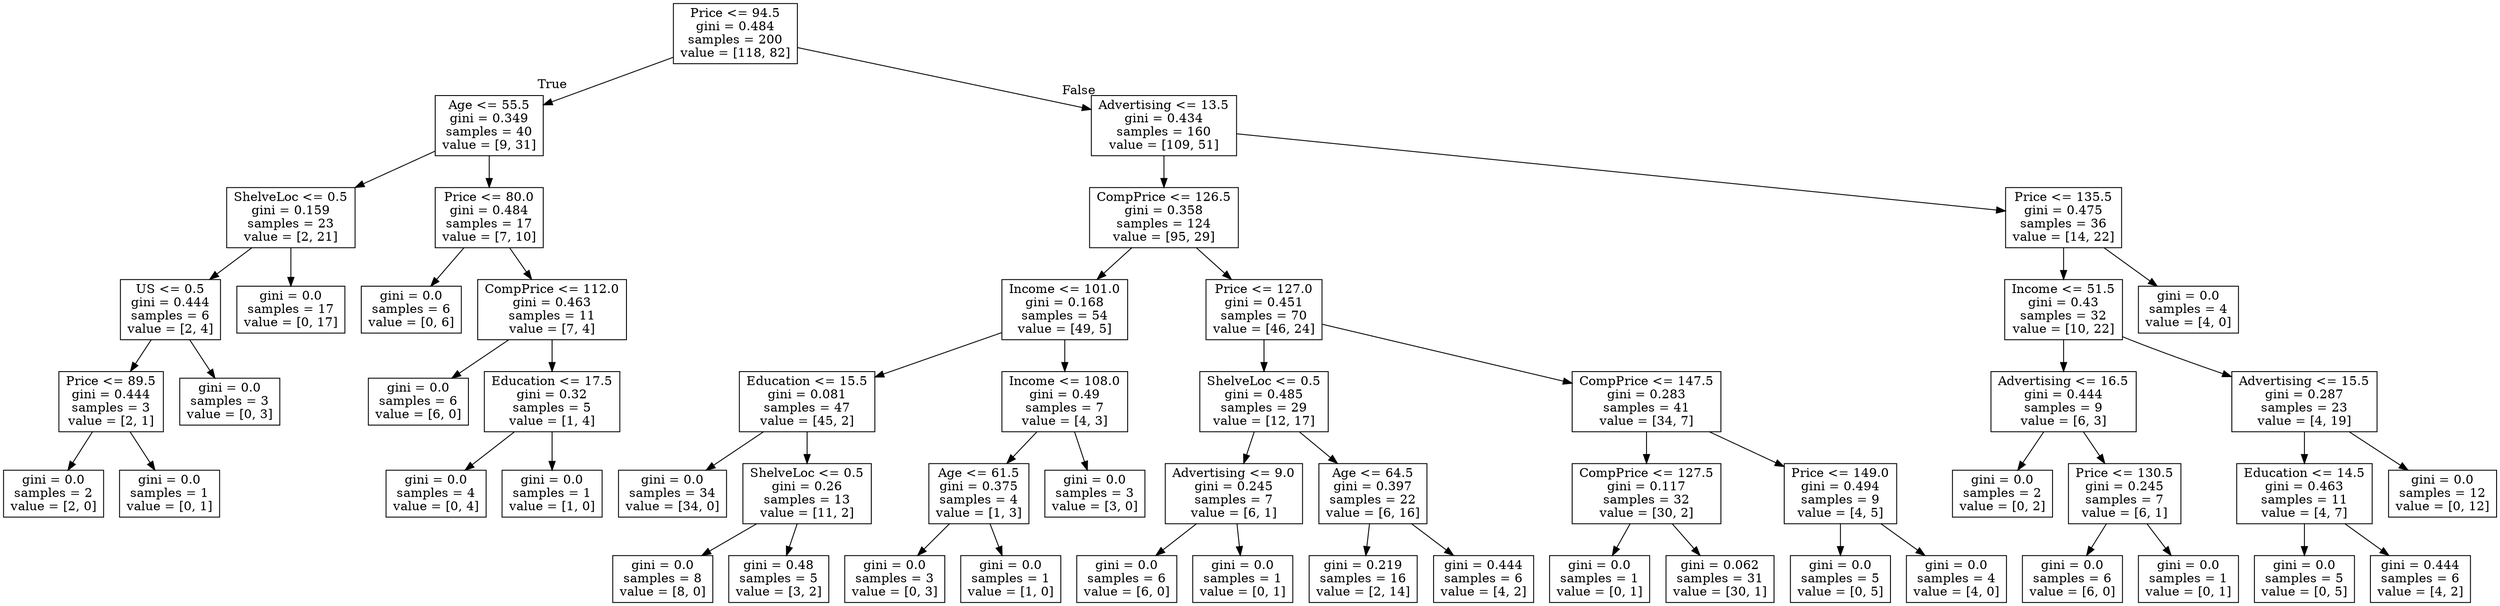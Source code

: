 digraph Tree {
node [shape=box] ;
0 [label="Price <= 94.5\ngini = 0.484\nsamples = 200\nvalue = [118, 82]"] ;
1 [label="Age <= 55.5\ngini = 0.349\nsamples = 40\nvalue = [9, 31]"] ;
0 -> 1 [labeldistance=2.5, labelangle=45, headlabel="True"] ;
2 [label="ShelveLoc <= 0.5\ngini = 0.159\nsamples = 23\nvalue = [2, 21]"] ;
1 -> 2 ;
3 [label="US <= 0.5\ngini = 0.444\nsamples = 6\nvalue = [2, 4]"] ;
2 -> 3 ;
4 [label="Price <= 89.5\ngini = 0.444\nsamples = 3\nvalue = [2, 1]"] ;
3 -> 4 ;
5 [label="gini = 0.0\nsamples = 2\nvalue = [2, 0]"] ;
4 -> 5 ;
6 [label="gini = 0.0\nsamples = 1\nvalue = [0, 1]"] ;
4 -> 6 ;
7 [label="gini = 0.0\nsamples = 3\nvalue = [0, 3]"] ;
3 -> 7 ;
8 [label="gini = 0.0\nsamples = 17\nvalue = [0, 17]"] ;
2 -> 8 ;
9 [label="Price <= 80.0\ngini = 0.484\nsamples = 17\nvalue = [7, 10]"] ;
1 -> 9 ;
10 [label="gini = 0.0\nsamples = 6\nvalue = [0, 6]"] ;
9 -> 10 ;
11 [label="CompPrice <= 112.0\ngini = 0.463\nsamples = 11\nvalue = [7, 4]"] ;
9 -> 11 ;
12 [label="gini = 0.0\nsamples = 6\nvalue = [6, 0]"] ;
11 -> 12 ;
13 [label="Education <= 17.5\ngini = 0.32\nsamples = 5\nvalue = [1, 4]"] ;
11 -> 13 ;
14 [label="gini = 0.0\nsamples = 4\nvalue = [0, 4]"] ;
13 -> 14 ;
15 [label="gini = 0.0\nsamples = 1\nvalue = [1, 0]"] ;
13 -> 15 ;
16 [label="Advertising <= 13.5\ngini = 0.434\nsamples = 160\nvalue = [109, 51]"] ;
0 -> 16 [labeldistance=2.5, labelangle=-45, headlabel="False"] ;
17 [label="CompPrice <= 126.5\ngini = 0.358\nsamples = 124\nvalue = [95, 29]"] ;
16 -> 17 ;
18 [label="Income <= 101.0\ngini = 0.168\nsamples = 54\nvalue = [49, 5]"] ;
17 -> 18 ;
19 [label="Education <= 15.5\ngini = 0.081\nsamples = 47\nvalue = [45, 2]"] ;
18 -> 19 ;
20 [label="gini = 0.0\nsamples = 34\nvalue = [34, 0]"] ;
19 -> 20 ;
21 [label="ShelveLoc <= 0.5\ngini = 0.26\nsamples = 13\nvalue = [11, 2]"] ;
19 -> 21 ;
22 [label="gini = 0.0\nsamples = 8\nvalue = [8, 0]"] ;
21 -> 22 ;
23 [label="gini = 0.48\nsamples = 5\nvalue = [3, 2]"] ;
21 -> 23 ;
24 [label="Income <= 108.0\ngini = 0.49\nsamples = 7\nvalue = [4, 3]"] ;
18 -> 24 ;
25 [label="Age <= 61.5\ngini = 0.375\nsamples = 4\nvalue = [1, 3]"] ;
24 -> 25 ;
26 [label="gini = 0.0\nsamples = 3\nvalue = [0, 3]"] ;
25 -> 26 ;
27 [label="gini = 0.0\nsamples = 1\nvalue = [1, 0]"] ;
25 -> 27 ;
28 [label="gini = 0.0\nsamples = 3\nvalue = [3, 0]"] ;
24 -> 28 ;
29 [label="Price <= 127.0\ngini = 0.451\nsamples = 70\nvalue = [46, 24]"] ;
17 -> 29 ;
30 [label="ShelveLoc <= 0.5\ngini = 0.485\nsamples = 29\nvalue = [12, 17]"] ;
29 -> 30 ;
31 [label="Advertising <= 9.0\ngini = 0.245\nsamples = 7\nvalue = [6, 1]"] ;
30 -> 31 ;
32 [label="gini = 0.0\nsamples = 6\nvalue = [6, 0]"] ;
31 -> 32 ;
33 [label="gini = 0.0\nsamples = 1\nvalue = [0, 1]"] ;
31 -> 33 ;
34 [label="Age <= 64.5\ngini = 0.397\nsamples = 22\nvalue = [6, 16]"] ;
30 -> 34 ;
35 [label="gini = 0.219\nsamples = 16\nvalue = [2, 14]"] ;
34 -> 35 ;
36 [label="gini = 0.444\nsamples = 6\nvalue = [4, 2]"] ;
34 -> 36 ;
37 [label="CompPrice <= 147.5\ngini = 0.283\nsamples = 41\nvalue = [34, 7]"] ;
29 -> 37 ;
38 [label="CompPrice <= 127.5\ngini = 0.117\nsamples = 32\nvalue = [30, 2]"] ;
37 -> 38 ;
39 [label="gini = 0.0\nsamples = 1\nvalue = [0, 1]"] ;
38 -> 39 ;
40 [label="gini = 0.062\nsamples = 31\nvalue = [30, 1]"] ;
38 -> 40 ;
41 [label="Price <= 149.0\ngini = 0.494\nsamples = 9\nvalue = [4, 5]"] ;
37 -> 41 ;
42 [label="gini = 0.0\nsamples = 5\nvalue = [0, 5]"] ;
41 -> 42 ;
43 [label="gini = 0.0\nsamples = 4\nvalue = [4, 0]"] ;
41 -> 43 ;
44 [label="Price <= 135.5\ngini = 0.475\nsamples = 36\nvalue = [14, 22]"] ;
16 -> 44 ;
45 [label="Income <= 51.5\ngini = 0.43\nsamples = 32\nvalue = [10, 22]"] ;
44 -> 45 ;
46 [label="Advertising <= 16.5\ngini = 0.444\nsamples = 9\nvalue = [6, 3]"] ;
45 -> 46 ;
47 [label="gini = 0.0\nsamples = 2\nvalue = [0, 2]"] ;
46 -> 47 ;
48 [label="Price <= 130.5\ngini = 0.245\nsamples = 7\nvalue = [6, 1]"] ;
46 -> 48 ;
49 [label="gini = 0.0\nsamples = 6\nvalue = [6, 0]"] ;
48 -> 49 ;
50 [label="gini = 0.0\nsamples = 1\nvalue = [0, 1]"] ;
48 -> 50 ;
51 [label="Advertising <= 15.5\ngini = 0.287\nsamples = 23\nvalue = [4, 19]"] ;
45 -> 51 ;
52 [label="Education <= 14.5\ngini = 0.463\nsamples = 11\nvalue = [4, 7]"] ;
51 -> 52 ;
53 [label="gini = 0.0\nsamples = 5\nvalue = [0, 5]"] ;
52 -> 53 ;
54 [label="gini = 0.444\nsamples = 6\nvalue = [4, 2]"] ;
52 -> 54 ;
55 [label="gini = 0.0\nsamples = 12\nvalue = [0, 12]"] ;
51 -> 55 ;
56 [label="gini = 0.0\nsamples = 4\nvalue = [4, 0]"] ;
44 -> 56 ;
}